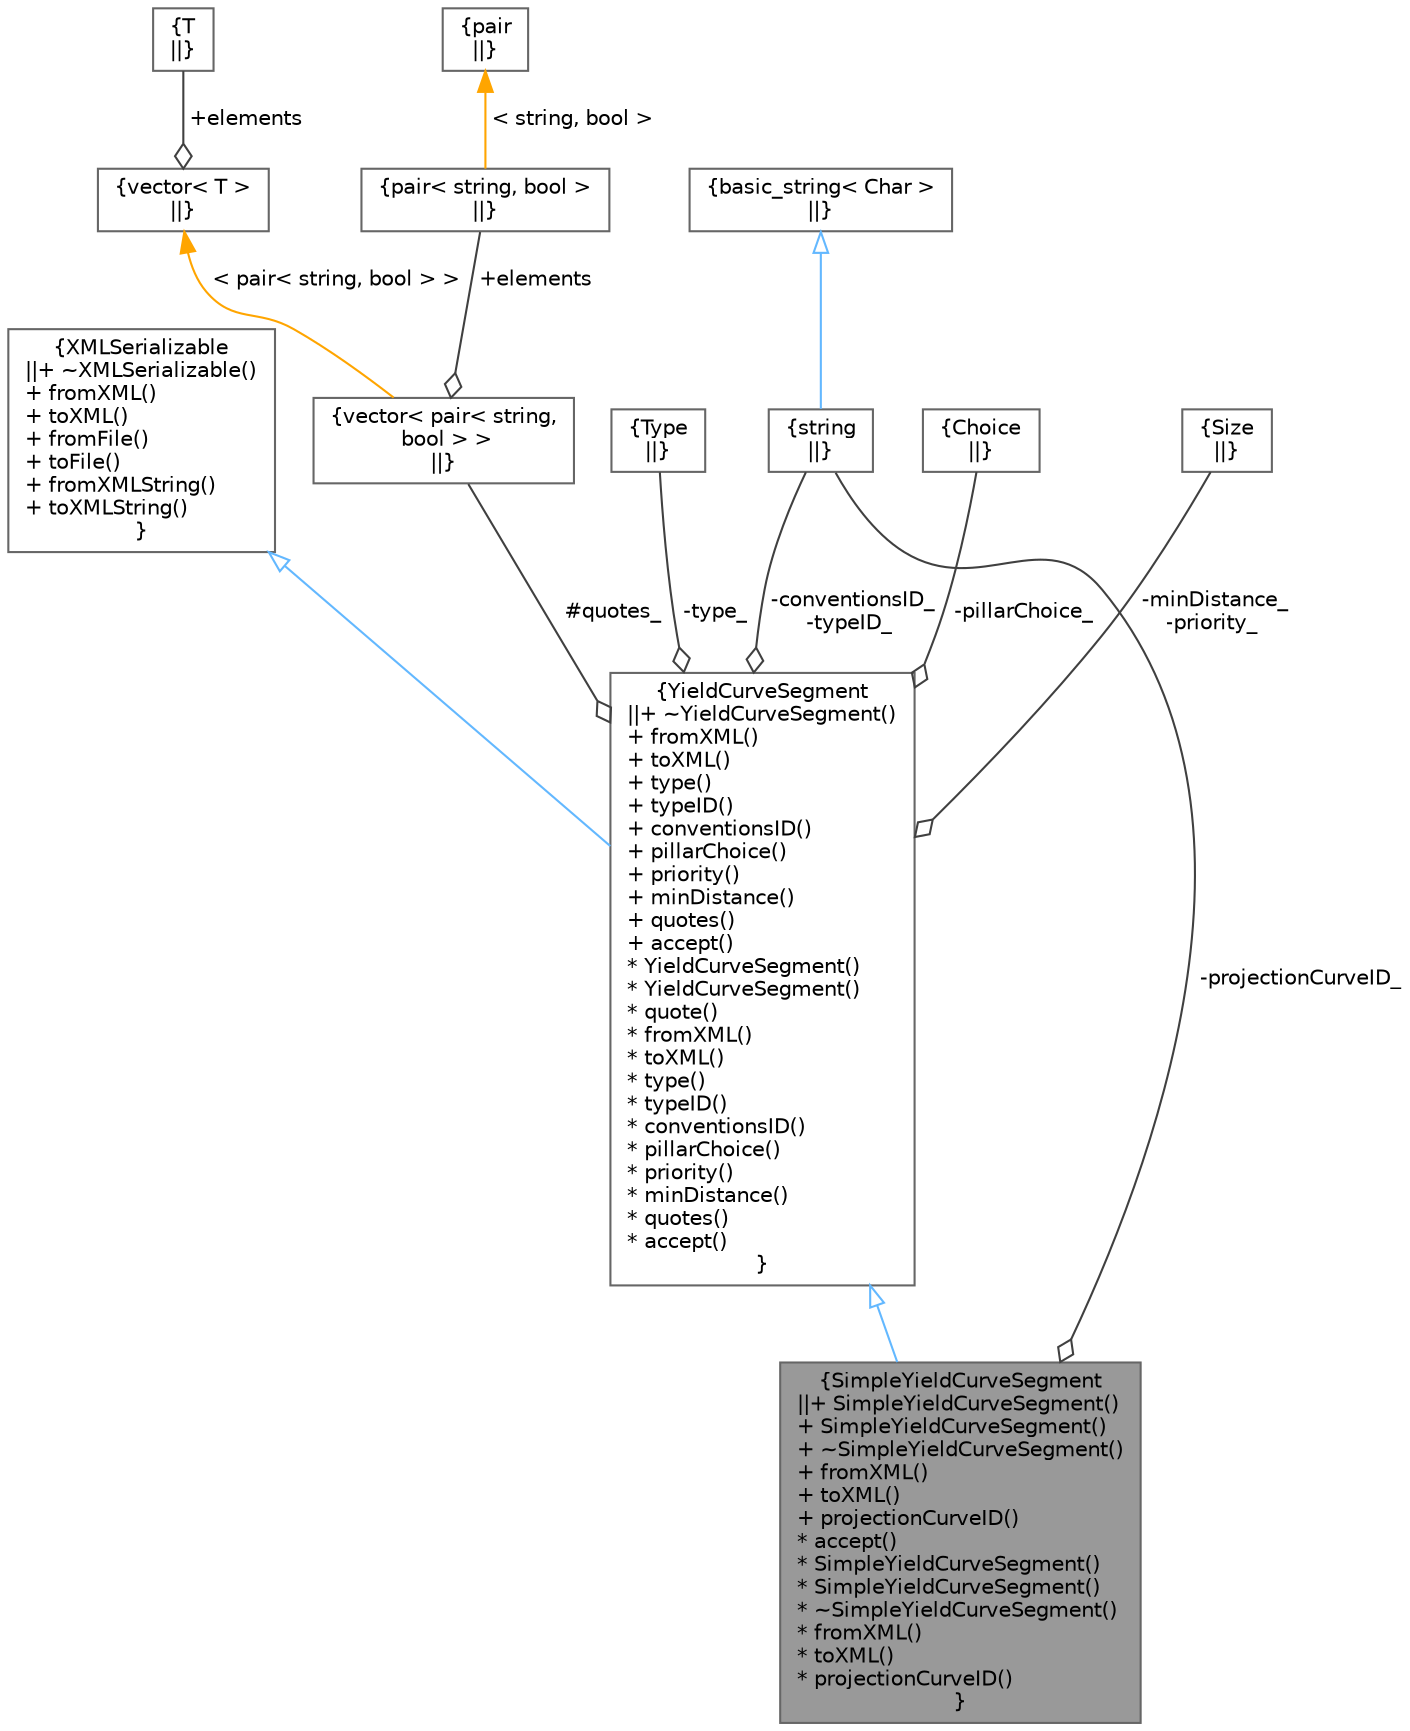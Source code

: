 digraph "SimpleYieldCurveSegment"
{
 // INTERACTIVE_SVG=YES
 // LATEX_PDF_SIZE
  bgcolor="transparent";
  edge [fontname=Helvetica,fontsize=10,labelfontname=Helvetica,labelfontsize=10];
  node [fontname=Helvetica,fontsize=10,shape=box,height=0.2,width=0.4];
  Node1 [label="{SimpleYieldCurveSegment\n||+ SimpleYieldCurveSegment()\l+ SimpleYieldCurveSegment()\l+ ~SimpleYieldCurveSegment()\l+ fromXML()\l+ toXML()\l+ projectionCurveID()\l* accept()\l* SimpleYieldCurveSegment()\l* SimpleYieldCurveSegment()\l* ~SimpleYieldCurveSegment()\l* fromXML()\l* toXML()\l* projectionCurveID()\l}",height=0.2,width=0.4,color="gray40", fillcolor="grey60", style="filled", fontcolor="black",tooltip="Simple yield curve segment."];
  Node2 -> Node1 [dir="back",color="steelblue1",style="solid",arrowtail="onormal"];
  Node2 [label="{YieldCurveSegment\n||+ ~YieldCurveSegment()\l+ fromXML()\l+ toXML()\l+ type()\l+ typeID()\l+ conventionsID()\l+ pillarChoice()\l+ priority()\l+ minDistance()\l+ quotes()\l+ accept()\l* YieldCurveSegment()\l* YieldCurveSegment()\l* quote()\l* fromXML()\l* toXML()\l* type()\l* typeID()\l* conventionsID()\l* pillarChoice()\l* priority()\l* minDistance()\l* quotes()\l* accept()\l}",height=0.2,width=0.4,color="gray40", fillcolor="white", style="filled",URL="$classore_1_1data_1_1_yield_curve_segment.html",tooltip="Base class for yield curve segments."];
  Node3 -> Node2 [dir="back",color="steelblue1",style="solid",arrowtail="onormal"];
  Node3 [label="{XMLSerializable\n||+ ~XMLSerializable()\l+ fromXML()\l+ toXML()\l+ fromFile()\l+ toFile()\l+ fromXMLString()\l+ toXMLString()\l}",height=0.2,width=0.4,color="gray40", fillcolor="white", style="filled",URL="$classore_1_1data_1_1_x_m_l_serializable.html",tooltip="Base class for all serializable classes."];
  Node4 -> Node2 [color="grey25",style="solid",label=" #quotes_" ,arrowhead="odiamond"];
  Node4 [label="{vector\< pair\< string,\l bool \> \>\n||}",height=0.2,width=0.4,color="gray40", fillcolor="white", style="filled",tooltip=" "];
  Node5 -> Node4 [color="grey25",style="solid",label=" +elements" ,arrowhead="odiamond"];
  Node5 [label="{pair\< string, bool \>\n||}",height=0.2,width=0.4,color="gray40", fillcolor="white", style="filled",tooltip=" "];
  Node6 -> Node5 [dir="back",color="orange",style="solid",label=" \< string, bool \>" ];
  Node6 [label="{pair\n||}",height=0.2,width=0.4,color="gray40", fillcolor="white", style="filled",tooltip=" "];
  Node7 -> Node4 [dir="back",color="orange",style="solid",label=" \< pair\< string, bool \> \>" ];
  Node7 [label="{vector\< T \>\n||}",height=0.2,width=0.4,color="gray40", fillcolor="white", style="filled",tooltip=" "];
  Node8 -> Node7 [color="grey25",style="solid",label=" +elements" ,arrowhead="odiamond"];
  Node8 [label="{T\n||}",height=0.2,width=0.4,color="gray40", fillcolor="white", style="filled",tooltip=" "];
  Node9 -> Node2 [color="grey25",style="solid",label=" -type_" ,arrowhead="odiamond"];
  Node9 [label="{Type\n||}",height=0.2,width=0.4,color="gray40", fillcolor="white", style="filled",tooltip=" "];
  Node10 -> Node2 [color="grey25",style="solid",label=" -conventionsID_\n-typeID_" ,arrowhead="odiamond"];
  Node10 [label="{string\n||}",height=0.2,width=0.4,color="gray40", fillcolor="white", style="filled",tooltip=" "];
  Node11 -> Node10 [dir="back",color="steelblue1",style="solid",arrowtail="onormal"];
  Node11 [label="{basic_string\< Char \>\n||}",height=0.2,width=0.4,color="gray40", fillcolor="white", style="filled",tooltip=" "];
  Node12 -> Node2 [color="grey25",style="solid",label=" -pillarChoice_" ,arrowhead="odiamond"];
  Node12 [label="{Choice\n||}",height=0.2,width=0.4,color="gray40", fillcolor="white", style="filled",tooltip=" "];
  Node13 -> Node2 [color="grey25",style="solid",label=" -minDistance_\n-priority_" ,arrowhead="odiamond"];
  Node13 [label="{Size\n||}",height=0.2,width=0.4,color="gray40", fillcolor="white", style="filled",tooltip=" "];
  Node10 -> Node1 [color="grey25",style="solid",label=" -projectionCurveID_" ,arrowhead="odiamond"];
}
